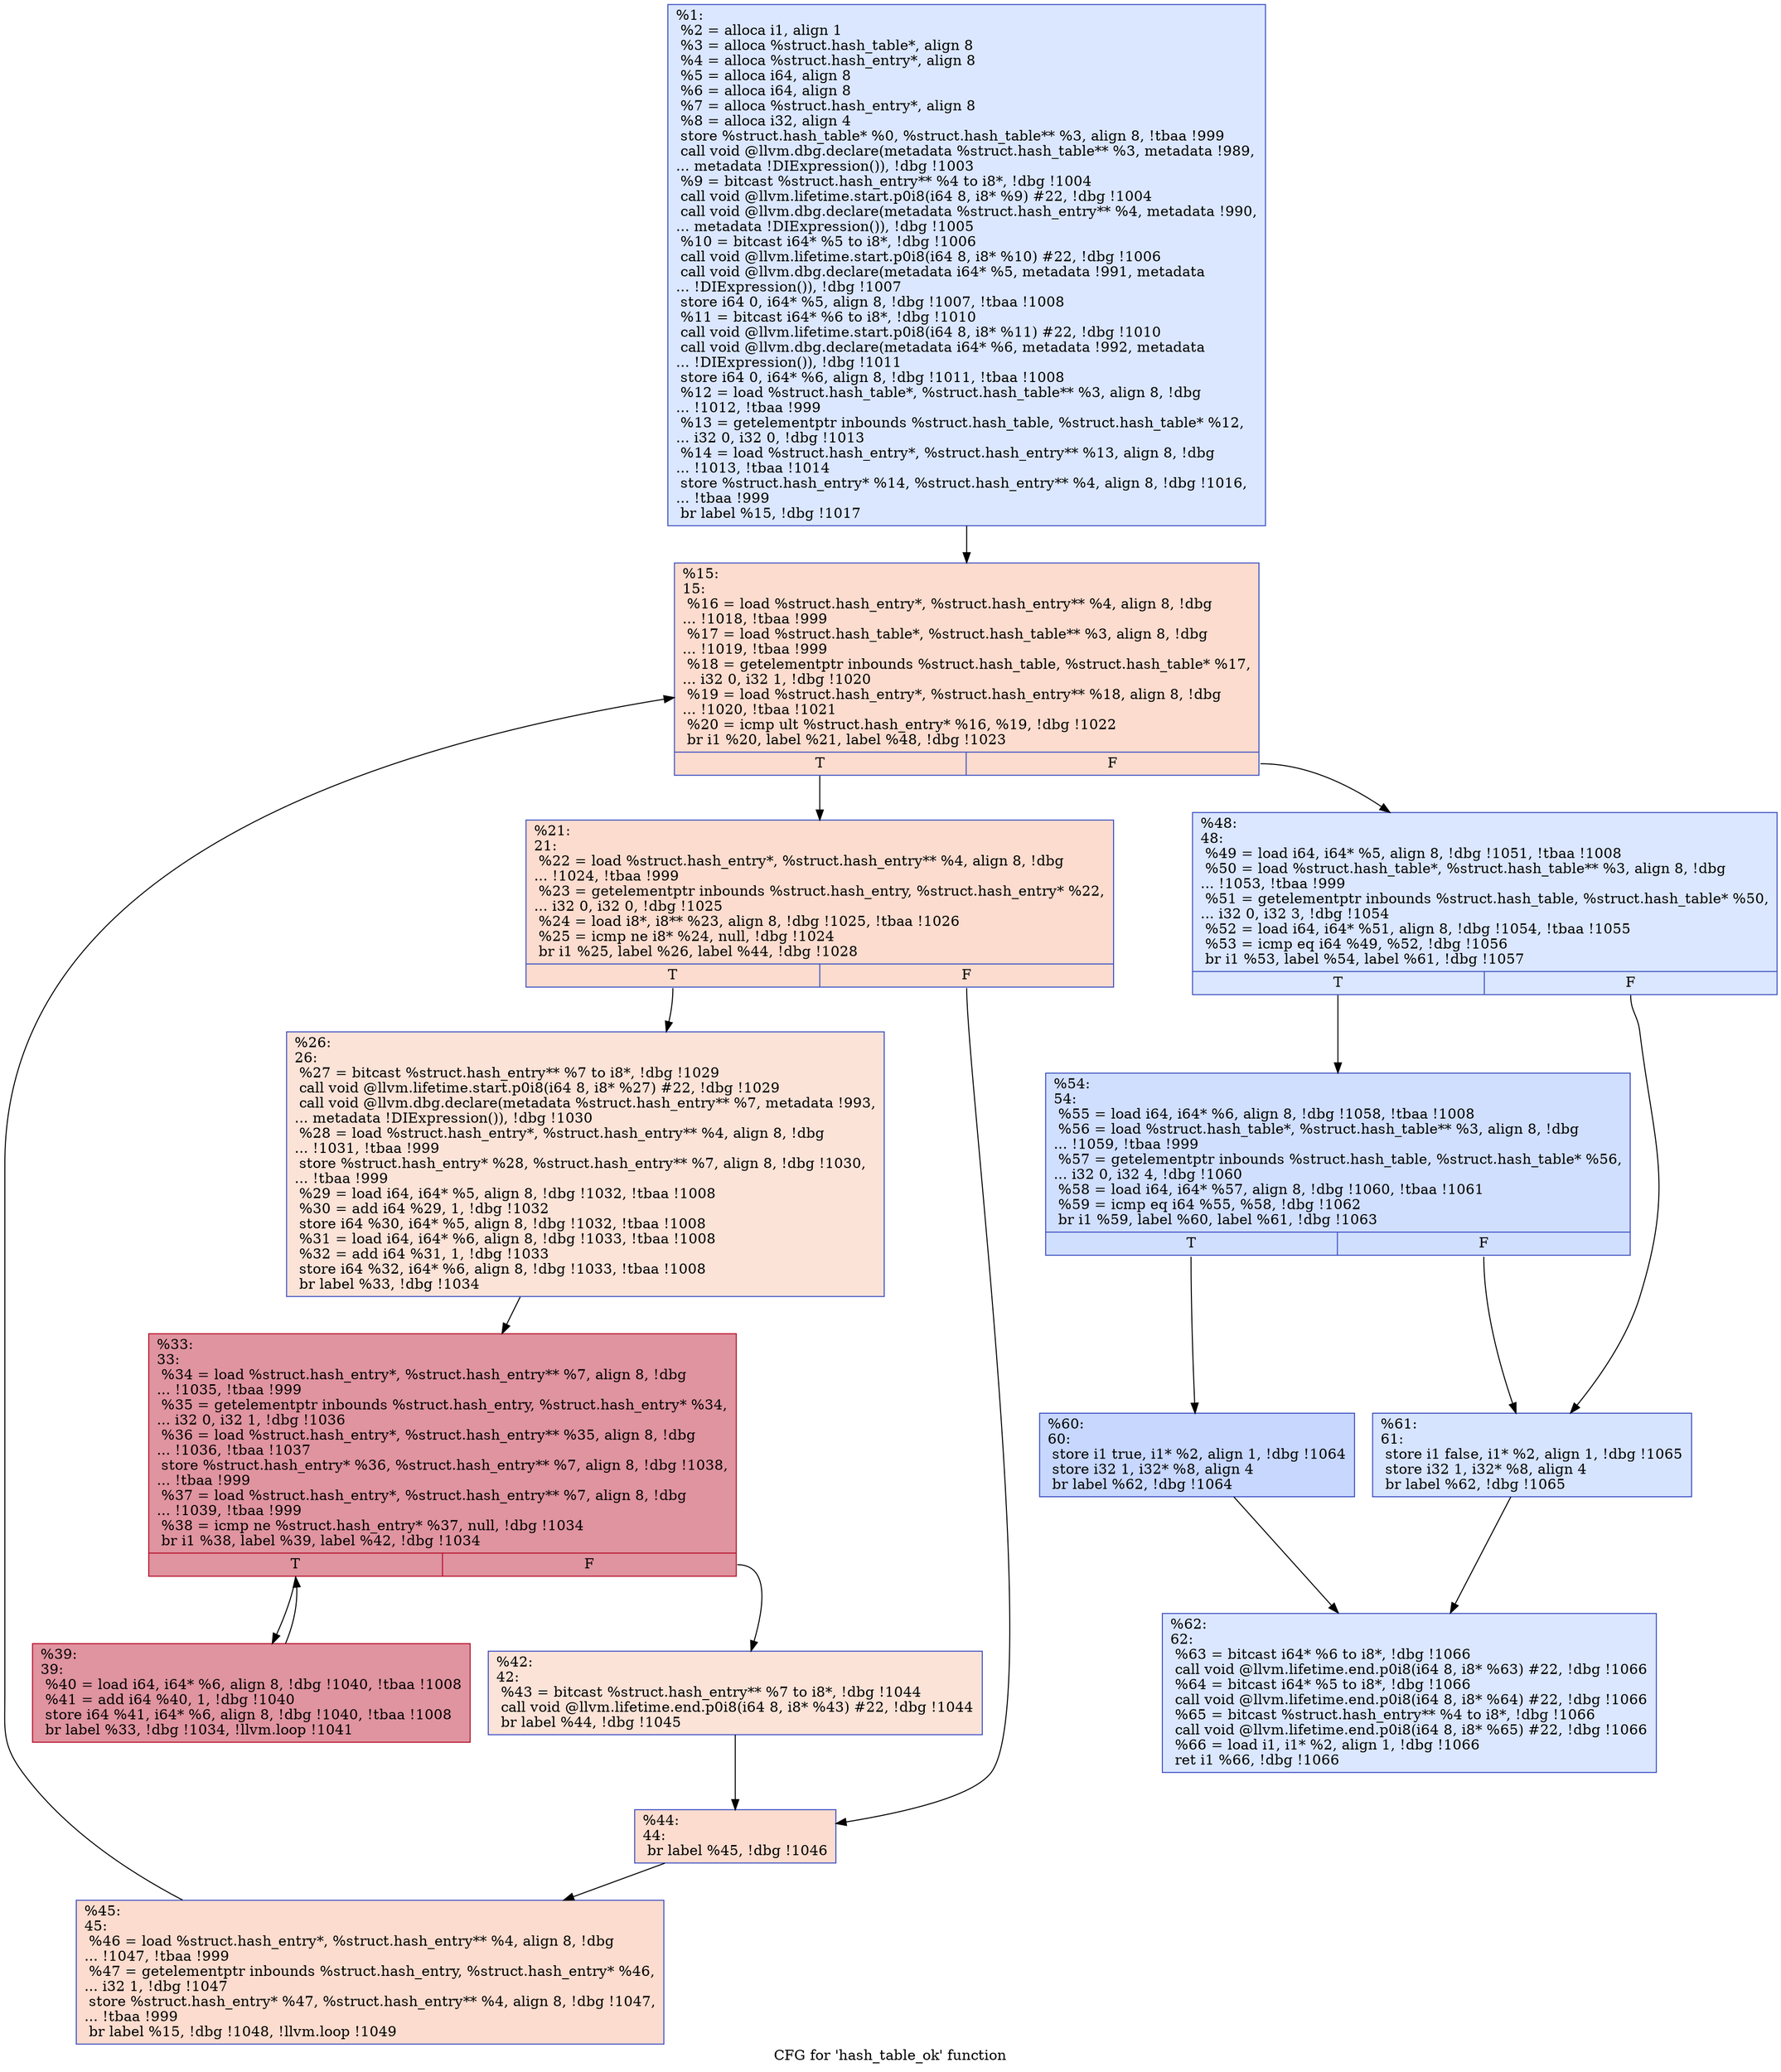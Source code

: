 digraph "CFG for 'hash_table_ok' function" {
	label="CFG for 'hash_table_ok' function";

	Node0x2134550 [shape=record,color="#3d50c3ff", style=filled, fillcolor="#aec9fc70",label="{%1:\l  %2 = alloca i1, align 1\l  %3 = alloca %struct.hash_table*, align 8\l  %4 = alloca %struct.hash_entry*, align 8\l  %5 = alloca i64, align 8\l  %6 = alloca i64, align 8\l  %7 = alloca %struct.hash_entry*, align 8\l  %8 = alloca i32, align 4\l  store %struct.hash_table* %0, %struct.hash_table** %3, align 8, !tbaa !999\l  call void @llvm.dbg.declare(metadata %struct.hash_table** %3, metadata !989,\l... metadata !DIExpression()), !dbg !1003\l  %9 = bitcast %struct.hash_entry** %4 to i8*, !dbg !1004\l  call void @llvm.lifetime.start.p0i8(i64 8, i8* %9) #22, !dbg !1004\l  call void @llvm.dbg.declare(metadata %struct.hash_entry** %4, metadata !990,\l... metadata !DIExpression()), !dbg !1005\l  %10 = bitcast i64* %5 to i8*, !dbg !1006\l  call void @llvm.lifetime.start.p0i8(i64 8, i8* %10) #22, !dbg !1006\l  call void @llvm.dbg.declare(metadata i64* %5, metadata !991, metadata\l... !DIExpression()), !dbg !1007\l  store i64 0, i64* %5, align 8, !dbg !1007, !tbaa !1008\l  %11 = bitcast i64* %6 to i8*, !dbg !1010\l  call void @llvm.lifetime.start.p0i8(i64 8, i8* %11) #22, !dbg !1010\l  call void @llvm.dbg.declare(metadata i64* %6, metadata !992, metadata\l... !DIExpression()), !dbg !1011\l  store i64 0, i64* %6, align 8, !dbg !1011, !tbaa !1008\l  %12 = load %struct.hash_table*, %struct.hash_table** %3, align 8, !dbg\l... !1012, !tbaa !999\l  %13 = getelementptr inbounds %struct.hash_table, %struct.hash_table* %12,\l... i32 0, i32 0, !dbg !1013\l  %14 = load %struct.hash_entry*, %struct.hash_entry** %13, align 8, !dbg\l... !1013, !tbaa !1014\l  store %struct.hash_entry* %14, %struct.hash_entry** %4, align 8, !dbg !1016,\l... !tbaa !999\l  br label %15, !dbg !1017\l}"];
	Node0x2134550 -> Node0x2138120;
	Node0x2138120 [shape=record,color="#3d50c3ff", style=filled, fillcolor="#f7af9170",label="{%15:\l15:                                               \l  %16 = load %struct.hash_entry*, %struct.hash_entry** %4, align 8, !dbg\l... !1018, !tbaa !999\l  %17 = load %struct.hash_table*, %struct.hash_table** %3, align 8, !dbg\l... !1019, !tbaa !999\l  %18 = getelementptr inbounds %struct.hash_table, %struct.hash_table* %17,\l... i32 0, i32 1, !dbg !1020\l  %19 = load %struct.hash_entry*, %struct.hash_entry** %18, align 8, !dbg\l... !1020, !tbaa !1021\l  %20 = icmp ult %struct.hash_entry* %16, %19, !dbg !1022\l  br i1 %20, label %21, label %48, !dbg !1023\l|{<s0>T|<s1>F}}"];
	Node0x2138120:s0 -> Node0x2138170;
	Node0x2138120:s1 -> Node0x21383a0;
	Node0x2138170 [shape=record,color="#3d50c3ff", style=filled, fillcolor="#f7af9170",label="{%21:\l21:                                               \l  %22 = load %struct.hash_entry*, %struct.hash_entry** %4, align 8, !dbg\l... !1024, !tbaa !999\l  %23 = getelementptr inbounds %struct.hash_entry, %struct.hash_entry* %22,\l... i32 0, i32 0, !dbg !1025\l  %24 = load i8*, i8** %23, align 8, !dbg !1025, !tbaa !1026\l  %25 = icmp ne i8* %24, null, !dbg !1024\l  br i1 %25, label %26, label %44, !dbg !1028\l|{<s0>T|<s1>F}}"];
	Node0x2138170:s0 -> Node0x21381c0;
	Node0x2138170:s1 -> Node0x2138300;
	Node0x21381c0 [shape=record,color="#3d50c3ff", style=filled, fillcolor="#f6bfa670",label="{%26:\l26:                                               \l  %27 = bitcast %struct.hash_entry** %7 to i8*, !dbg !1029\l  call void @llvm.lifetime.start.p0i8(i64 8, i8* %27) #22, !dbg !1029\l  call void @llvm.dbg.declare(metadata %struct.hash_entry** %7, metadata !993,\l... metadata !DIExpression()), !dbg !1030\l  %28 = load %struct.hash_entry*, %struct.hash_entry** %4, align 8, !dbg\l... !1031, !tbaa !999\l  store %struct.hash_entry* %28, %struct.hash_entry** %7, align 8, !dbg !1030,\l... !tbaa !999\l  %29 = load i64, i64* %5, align 8, !dbg !1032, !tbaa !1008\l  %30 = add i64 %29, 1, !dbg !1032\l  store i64 %30, i64* %5, align 8, !dbg !1032, !tbaa !1008\l  %31 = load i64, i64* %6, align 8, !dbg !1033, !tbaa !1008\l  %32 = add i64 %31, 1, !dbg !1033\l  store i64 %32, i64* %6, align 8, !dbg !1033, !tbaa !1008\l  br label %33, !dbg !1034\l}"];
	Node0x21381c0 -> Node0x2138210;
	Node0x2138210 [shape=record,color="#b70d28ff", style=filled, fillcolor="#b70d2870",label="{%33:\l33:                                               \l  %34 = load %struct.hash_entry*, %struct.hash_entry** %7, align 8, !dbg\l... !1035, !tbaa !999\l  %35 = getelementptr inbounds %struct.hash_entry, %struct.hash_entry* %34,\l... i32 0, i32 1, !dbg !1036\l  %36 = load %struct.hash_entry*, %struct.hash_entry** %35, align 8, !dbg\l... !1036, !tbaa !1037\l  store %struct.hash_entry* %36, %struct.hash_entry** %7, align 8, !dbg !1038,\l... !tbaa !999\l  %37 = load %struct.hash_entry*, %struct.hash_entry** %7, align 8, !dbg\l... !1039, !tbaa !999\l  %38 = icmp ne %struct.hash_entry* %37, null, !dbg !1034\l  br i1 %38, label %39, label %42, !dbg !1034\l|{<s0>T|<s1>F}}"];
	Node0x2138210:s0 -> Node0x2138260;
	Node0x2138210:s1 -> Node0x21382b0;
	Node0x2138260 [shape=record,color="#b70d28ff", style=filled, fillcolor="#b70d2870",label="{%39:\l39:                                               \l  %40 = load i64, i64* %6, align 8, !dbg !1040, !tbaa !1008\l  %41 = add i64 %40, 1, !dbg !1040\l  store i64 %41, i64* %6, align 8, !dbg !1040, !tbaa !1008\l  br label %33, !dbg !1034, !llvm.loop !1041\l}"];
	Node0x2138260 -> Node0x2138210;
	Node0x21382b0 [shape=record,color="#3d50c3ff", style=filled, fillcolor="#f6bfa670",label="{%42:\l42:                                               \l  %43 = bitcast %struct.hash_entry** %7 to i8*, !dbg !1044\l  call void @llvm.lifetime.end.p0i8(i64 8, i8* %43) #22, !dbg !1044\l  br label %44, !dbg !1045\l}"];
	Node0x21382b0 -> Node0x2138300;
	Node0x2138300 [shape=record,color="#3d50c3ff", style=filled, fillcolor="#f7af9170",label="{%44:\l44:                                               \l  br label %45, !dbg !1046\l}"];
	Node0x2138300 -> Node0x2138350;
	Node0x2138350 [shape=record,color="#3d50c3ff", style=filled, fillcolor="#f7af9170",label="{%45:\l45:                                               \l  %46 = load %struct.hash_entry*, %struct.hash_entry** %4, align 8, !dbg\l... !1047, !tbaa !999\l  %47 = getelementptr inbounds %struct.hash_entry, %struct.hash_entry* %46,\l... i32 1, !dbg !1047\l  store %struct.hash_entry* %47, %struct.hash_entry** %4, align 8, !dbg !1047,\l... !tbaa !999\l  br label %15, !dbg !1048, !llvm.loop !1049\l}"];
	Node0x2138350 -> Node0x2138120;
	Node0x21383a0 [shape=record,color="#3d50c3ff", style=filled, fillcolor="#aec9fc70",label="{%48:\l48:                                               \l  %49 = load i64, i64* %5, align 8, !dbg !1051, !tbaa !1008\l  %50 = load %struct.hash_table*, %struct.hash_table** %3, align 8, !dbg\l... !1053, !tbaa !999\l  %51 = getelementptr inbounds %struct.hash_table, %struct.hash_table* %50,\l... i32 0, i32 3, !dbg !1054\l  %52 = load i64, i64* %51, align 8, !dbg !1054, !tbaa !1055\l  %53 = icmp eq i64 %49, %52, !dbg !1056\l  br i1 %53, label %54, label %61, !dbg !1057\l|{<s0>T|<s1>F}}"];
	Node0x21383a0:s0 -> Node0x21383f0;
	Node0x21383a0:s1 -> Node0x2138490;
	Node0x21383f0 [shape=record,color="#3d50c3ff", style=filled, fillcolor="#96b7ff70",label="{%54:\l54:                                               \l  %55 = load i64, i64* %6, align 8, !dbg !1058, !tbaa !1008\l  %56 = load %struct.hash_table*, %struct.hash_table** %3, align 8, !dbg\l... !1059, !tbaa !999\l  %57 = getelementptr inbounds %struct.hash_table, %struct.hash_table* %56,\l... i32 0, i32 4, !dbg !1060\l  %58 = load i64, i64* %57, align 8, !dbg !1060, !tbaa !1061\l  %59 = icmp eq i64 %55, %58, !dbg !1062\l  br i1 %59, label %60, label %61, !dbg !1063\l|{<s0>T|<s1>F}}"];
	Node0x21383f0:s0 -> Node0x2138440;
	Node0x21383f0:s1 -> Node0x2138490;
	Node0x2138440 [shape=record,color="#3d50c3ff", style=filled, fillcolor="#81a4fb70",label="{%60:\l60:                                               \l  store i1 true, i1* %2, align 1, !dbg !1064\l  store i32 1, i32* %8, align 4\l  br label %62, !dbg !1064\l}"];
	Node0x2138440 -> Node0x21384e0;
	Node0x2138490 [shape=record,color="#3d50c3ff", style=filled, fillcolor="#a5c3fe70",label="{%61:\l61:                                               \l  store i1 false, i1* %2, align 1, !dbg !1065\l  store i32 1, i32* %8, align 4\l  br label %62, !dbg !1065\l}"];
	Node0x2138490 -> Node0x21384e0;
	Node0x21384e0 [shape=record,color="#3d50c3ff", style=filled, fillcolor="#aec9fc70",label="{%62:\l62:                                               \l  %63 = bitcast i64* %6 to i8*, !dbg !1066\l  call void @llvm.lifetime.end.p0i8(i64 8, i8* %63) #22, !dbg !1066\l  %64 = bitcast i64* %5 to i8*, !dbg !1066\l  call void @llvm.lifetime.end.p0i8(i64 8, i8* %64) #22, !dbg !1066\l  %65 = bitcast %struct.hash_entry** %4 to i8*, !dbg !1066\l  call void @llvm.lifetime.end.p0i8(i64 8, i8* %65) #22, !dbg !1066\l  %66 = load i1, i1* %2, align 1, !dbg !1066\l  ret i1 %66, !dbg !1066\l}"];
}

